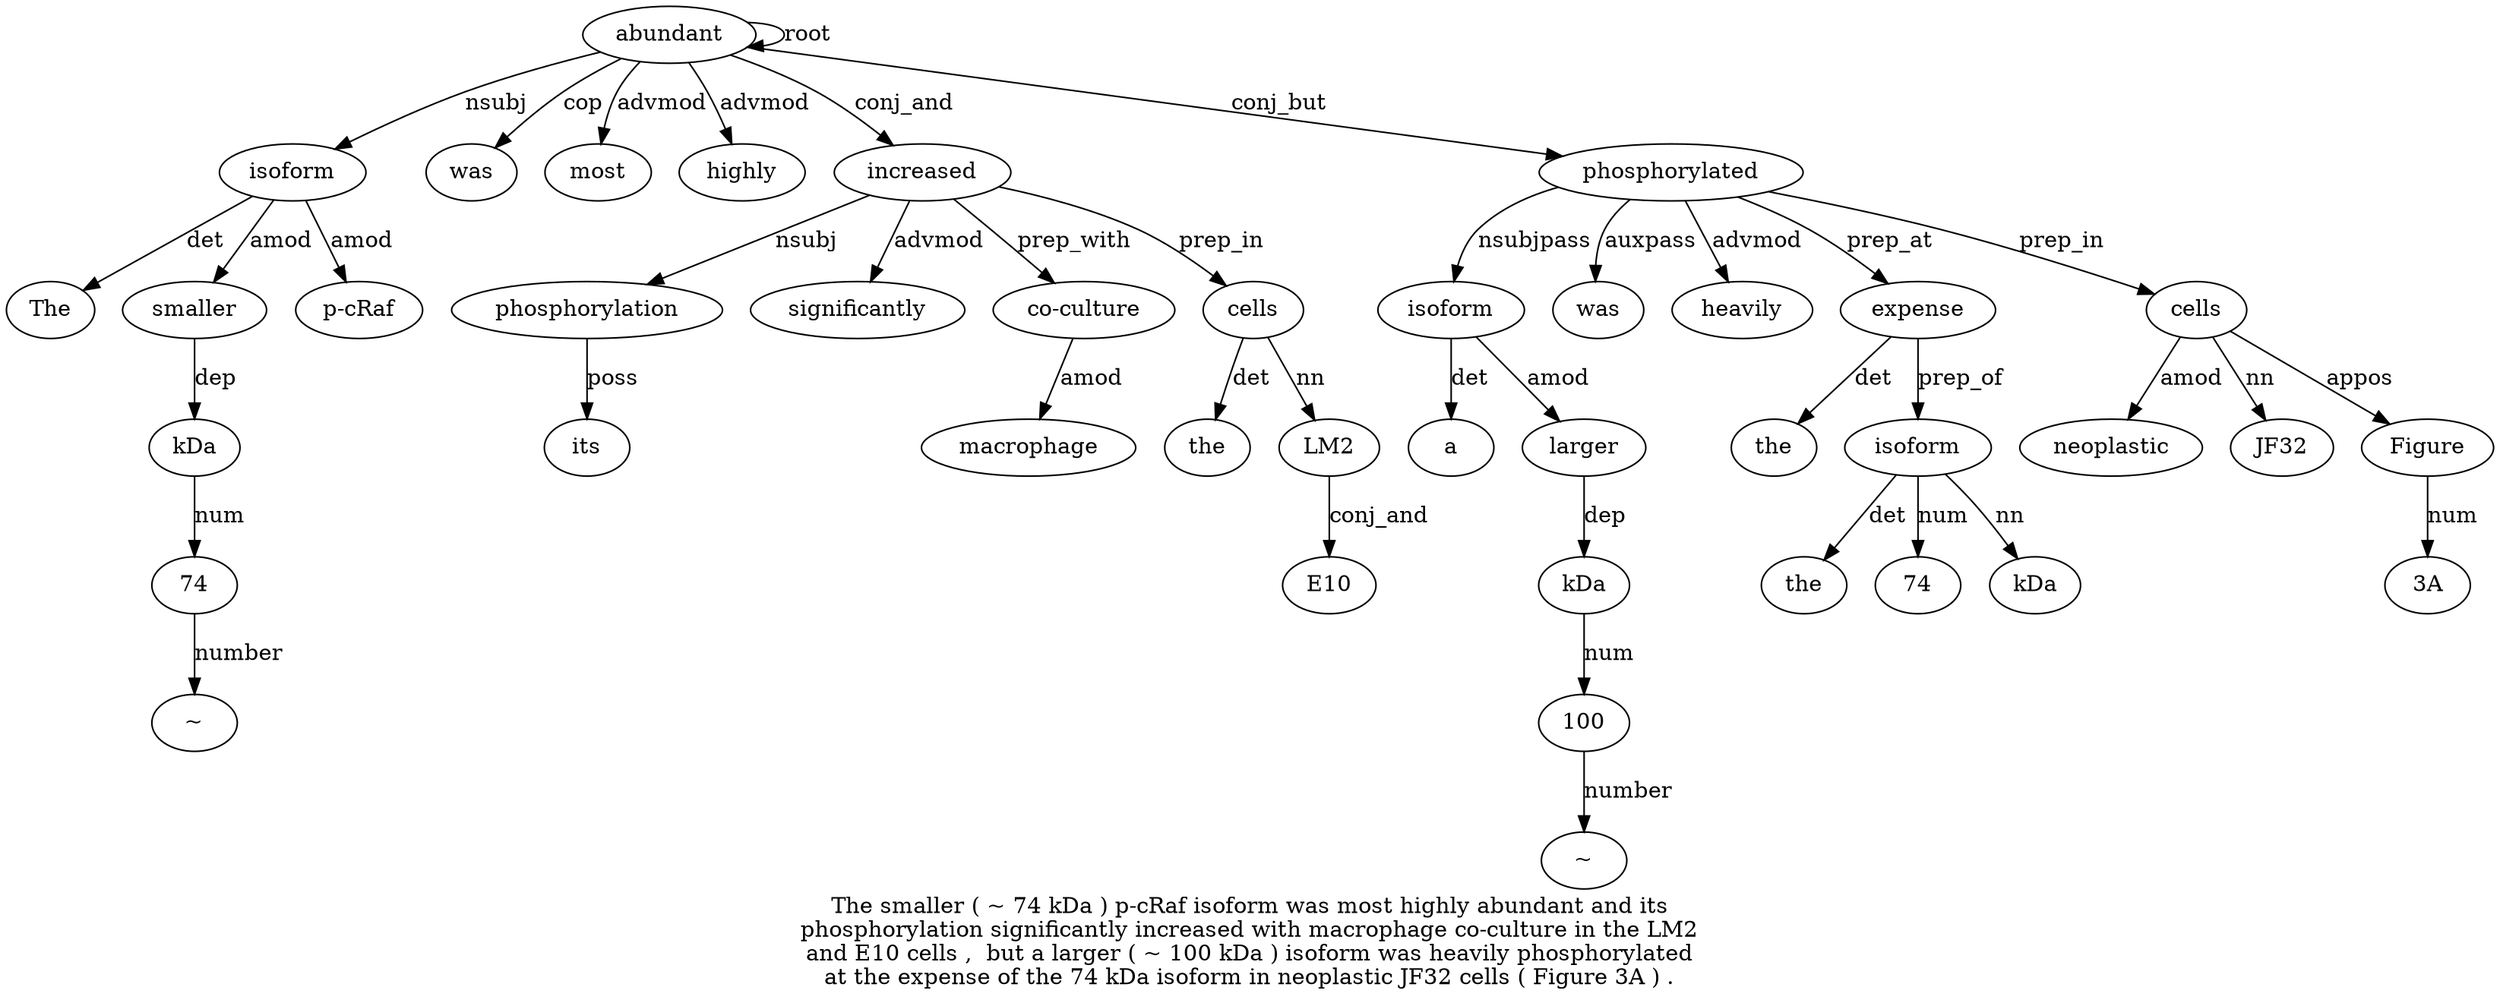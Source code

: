 digraph "The smaller ( ~ 74 kDa ) p-cRaf isoform was most highly abundant and its phosphorylation significantly increased with macrophage co-culture in the LM2 and E10 cells ,  but a larger ( ~ 100 kDa ) isoform was heavily phosphorylated at the expense of the 74 kDa isoform in neoplastic JF32 cells ( Figure 3A ) ." {
label="The smaller ( ~ 74 kDa ) p-cRaf isoform was most highly abundant and its
phosphorylation significantly increased with macrophage co-culture in the LM2
and E10 cells ,  but a larger ( ~ 100 kDa ) isoform was heavily phosphorylated
at the expense of the 74 kDa isoform in neoplastic JF32 cells ( Figure 3A ) .";
isoform9 [style=filled, fillcolor=white, label=isoform];
The1 [style=filled, fillcolor=white, label=The];
isoform9 -> The1  [label=det];
smaller2 [style=filled, fillcolor=white, label=smaller];
isoform9 -> smaller2  [label=amod];
745 [style=filled, fillcolor=white, label=74];
"~4" [style=filled, fillcolor=white, label="~"];
745 -> "~4"  [label=number];
kDa6 [style=filled, fillcolor=white, label=kDa];
kDa6 -> 745  [label=num];
smaller2 -> kDa6  [label=dep];
"p-cRaf8" [style=filled, fillcolor=white, label="p-cRaf"];
isoform9 -> "p-cRaf8"  [label=amod];
abundant13 [style=filled, fillcolor=white, label=abundant];
abundant13 -> isoform9  [label=nsubj];
was10 [style=filled, fillcolor=white, label=was];
abundant13 -> was10  [label=cop];
most11 [style=filled, fillcolor=white, label=most];
abundant13 -> most11  [label=advmod];
highly12 [style=filled, fillcolor=white, label=highly];
abundant13 -> highly12  [label=advmod];
abundant13 -> abundant13  [label=root];
phosphorylation16 [style=filled, fillcolor=white, label=phosphorylation];
its15 [style=filled, fillcolor=white, label=its];
phosphorylation16 -> its15  [label=poss];
increased18 [style=filled, fillcolor=white, label=increased];
increased18 -> phosphorylation16  [label=nsubj];
significantly17 [style=filled, fillcolor=white, label=significantly];
increased18 -> significantly17  [label=advmod];
abundant13 -> increased18  [label=conj_and];
"co-culture21" [style=filled, fillcolor=white, label="co-culture"];
macrophage20 [style=filled, fillcolor=white, label=macrophage];
"co-culture21" -> macrophage20  [label=amod];
increased18 -> "co-culture21"  [label=prep_with];
cells27 [style=filled, fillcolor=white, label=cells];
the23 [style=filled, fillcolor=white, label=the];
cells27 -> the23  [label=det];
LM224 [style=filled, fillcolor=white, label=LM2];
cells27 -> LM224  [label=nn];
E1026 [style=filled, fillcolor=white, label=E10];
LM224 -> E1026  [label=conj_and];
increased18 -> cells27  [label=prep_in];
isoform37 [style=filled, fillcolor=white, label=isoform];
a30 [style=filled, fillcolor=white, label=a];
isoform37 -> a30  [label=det];
larger31 [style=filled, fillcolor=white, label=larger];
isoform37 -> larger31  [label=amod];
10034 [style=filled, fillcolor=white, label=100];
"~33" [style=filled, fillcolor=white, label="~"];
10034 -> "~33"  [label=number];
kDa35 [style=filled, fillcolor=white, label=kDa];
kDa35 -> 10034  [label=num];
larger31 -> kDa35  [label=dep];
phosphorylated40 [style=filled, fillcolor=white, label=phosphorylated];
phosphorylated40 -> isoform37  [label=nsubjpass];
was38 [style=filled, fillcolor=white, label=was];
phosphorylated40 -> was38  [label=auxpass];
heavily39 [style=filled, fillcolor=white, label=heavily];
phosphorylated40 -> heavily39  [label=advmod];
abundant13 -> phosphorylated40  [label=conj_but];
expense43 [style=filled, fillcolor=white, label=expense];
the42 [style=filled, fillcolor=white, label=the];
expense43 -> the42  [label=det];
phosphorylated40 -> expense43  [label=prep_at];
isoform48 [style=filled, fillcolor=white, label=isoform];
the45 [style=filled, fillcolor=white, label=the];
isoform48 -> the45  [label=det];
7446 [style=filled, fillcolor=white, label=74];
isoform48 -> 7446  [label=num];
kDa47 [style=filled, fillcolor=white, label=kDa];
isoform48 -> kDa47  [label=nn];
expense43 -> isoform48  [label=prep_of];
cells52 [style=filled, fillcolor=white, label=cells];
neoplastic50 [style=filled, fillcolor=white, label=neoplastic];
cells52 -> neoplastic50  [label=amod];
JF3251 [style=filled, fillcolor=white, label=JF32];
cells52 -> JF3251  [label=nn];
phosphorylated40 -> cells52  [label=prep_in];
Figure54 [style=filled, fillcolor=white, label=Figure];
cells52 -> Figure54  [label=appos];
"3A55" [style=filled, fillcolor=white, label="3A"];
Figure54 -> "3A55"  [label=num];
}
